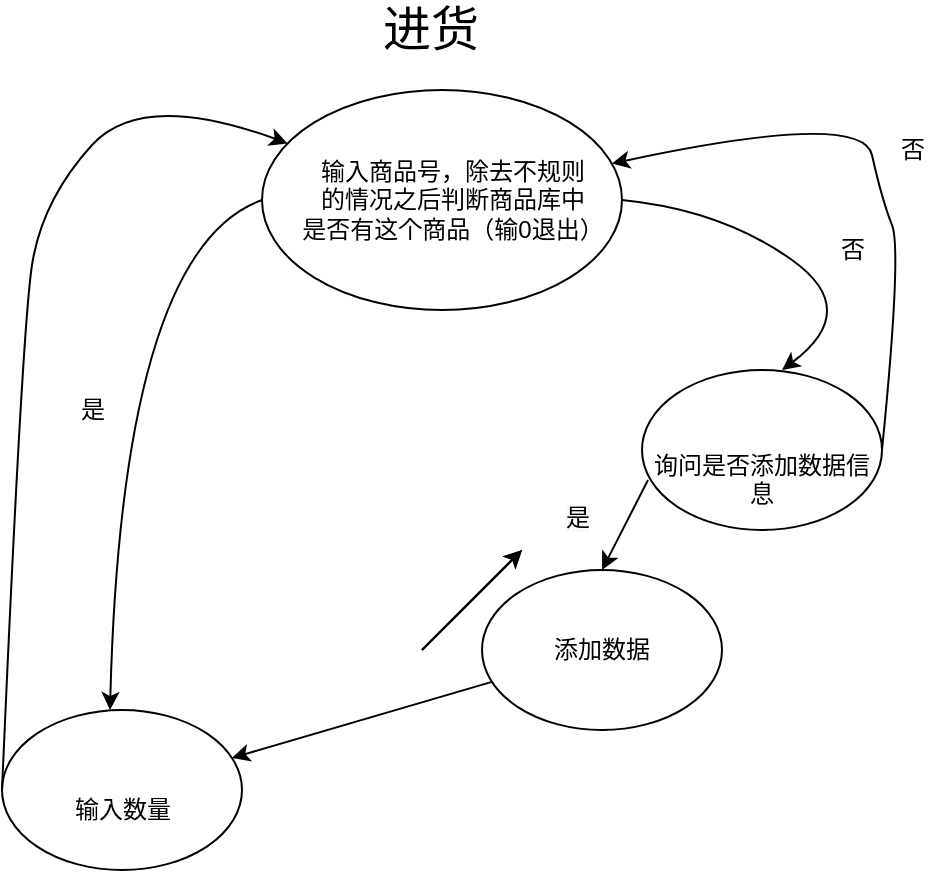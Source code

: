 <mxfile version="16.1.2" type="device"><diagram id="YCIUMDMLvqWrgI3KPsK0" name="第 1 页"><mxGraphModel dx="1102" dy="865" grid="1" gridSize="10" guides="1" tooltips="1" connect="1" arrows="1" fold="1" page="1" pageScale="1" pageWidth="827" pageHeight="1169" math="0" shadow="0"><root><mxCell id="0"/><mxCell id="1" parent="0"/><mxCell id="qQhQYMUFwx9nZsV1uwN9-1" value="" style="ellipse;whiteSpace=wrap;html=1;" vertex="1" parent="1"><mxGeometry x="310" y="160" width="180" height="110" as="geometry"/></mxCell><mxCell id="qQhQYMUFwx9nZsV1uwN9-2" value="" style="curved=1;endArrow=classic;html=1;rounded=0;exitX=0;exitY=0.5;exitDx=0;exitDy=0;entryX=0.45;entryY=0;entryDx=0;entryDy=0;entryPerimeter=0;" edge="1" parent="1" source="qQhQYMUFwx9nZsV1uwN9-1" target="qQhQYMUFwx9nZsV1uwN9-8"><mxGeometry width="50" height="50" relative="1" as="geometry"><mxPoint x="390" y="470" as="sourcePoint"/><mxPoint x="240" y="330" as="targetPoint"/><Array as="points"><mxPoint x="240" y="240"/></Array></mxGeometry></mxCell><mxCell id="qQhQYMUFwx9nZsV1uwN9-3" value="输入商品号，除去不规则&lt;br&gt;的情况之后判断商品库中&lt;br&gt;是否有这个商品（输0退出）" style="text;html=1;resizable=0;autosize=1;align=center;verticalAlign=middle;points=[];fillColor=none;strokeColor=none;rounded=0;" vertex="1" parent="1"><mxGeometry x="320" y="190" width="170" height="50" as="geometry"/></mxCell><mxCell id="qQhQYMUFwx9nZsV1uwN9-4" value="是" style="text;html=1;resizable=0;autosize=1;align=center;verticalAlign=middle;points=[];fillColor=none;strokeColor=none;rounded=0;" vertex="1" parent="1"><mxGeometry x="210" y="310" width="30" height="20" as="geometry"/></mxCell><mxCell id="qQhQYMUFwx9nZsV1uwN9-6" value="" style="curved=1;endArrow=classic;html=1;rounded=0;exitX=1;exitY=0.5;exitDx=0;exitDy=0;" edge="1" parent="1" source="qQhQYMUFwx9nZsV1uwN9-1"><mxGeometry width="50" height="50" relative="1" as="geometry"><mxPoint x="390" y="450" as="sourcePoint"/><mxPoint x="570" y="300" as="targetPoint"/><Array as="points"><mxPoint x="540" y="220"/><mxPoint x="610" y="270"/></Array></mxGeometry></mxCell><mxCell id="qQhQYMUFwx9nZsV1uwN9-7" value="否" style="text;html=1;resizable=0;autosize=1;align=center;verticalAlign=middle;points=[];fillColor=none;strokeColor=none;rounded=0;" vertex="1" parent="1"><mxGeometry x="590" y="230" width="30" height="20" as="geometry"/></mxCell><mxCell id="qQhQYMUFwx9nZsV1uwN9-8" value="" style="ellipse;whiteSpace=wrap;html=1;" vertex="1" parent="1"><mxGeometry x="180" y="470" width="120" height="80" as="geometry"/></mxCell><mxCell id="qQhQYMUFwx9nZsV1uwN9-9" value="&lt;br&gt;&lt;br&gt;&lt;font face=&quot;helvetica&quot;&gt;询问是否添加数据信息&lt;/font&gt;&lt;br&gt;" style="ellipse;whiteSpace=wrap;html=1;" vertex="1" parent="1"><mxGeometry x="500" y="300" width="120" height="80" as="geometry"/></mxCell><mxCell id="qQhQYMUFwx9nZsV1uwN9-10" value="输入数量" style="text;html=1;resizable=0;autosize=1;align=center;verticalAlign=middle;points=[];fillColor=none;strokeColor=none;rounded=0;" vertex="1" parent="1"><mxGeometry x="210" y="510" width="60" height="20" as="geometry"/></mxCell><mxCell id="qQhQYMUFwx9nZsV1uwN9-15" value="" style="endArrow=classic;html=1;rounded=0;exitX=0.025;exitY=0.688;exitDx=0;exitDy=0;exitPerimeter=0;" edge="1" parent="1" source="qQhQYMUFwx9nZsV1uwN9-9"><mxGeometry width="50" height="50" relative="1" as="geometry"><mxPoint x="470" y="420" as="sourcePoint"/><mxPoint x="480" y="400" as="targetPoint"/></mxGeometry></mxCell><mxCell id="qQhQYMUFwx9nZsV1uwN9-16" value="添加数据" style="ellipse;whiteSpace=wrap;html=1;" vertex="1" parent="1"><mxGeometry x="420" y="400" width="120" height="80" as="geometry"/></mxCell><mxCell id="qQhQYMUFwx9nZsV1uwN9-18" value="" style="endArrow=classic;html=1;rounded=0;" edge="1" parent="1" source="qQhQYMUFwx9nZsV1uwN9-16" target="qQhQYMUFwx9nZsV1uwN9-8"><mxGeometry width="50" height="50" relative="1" as="geometry"><mxPoint x="390" y="450" as="sourcePoint"/><mxPoint x="440" y="400" as="targetPoint"/></mxGeometry></mxCell><mxCell id="qQhQYMUFwx9nZsV1uwN9-22" value="&lt;span style=&quot;color: rgb(0 , 0 , 0) ; font-family: &amp;#34;helvetica&amp;#34; ; font-size: 12px ; font-style: normal ; font-weight: 400 ; letter-spacing: normal ; text-align: center ; text-indent: 0px ; text-transform: none ; word-spacing: 0px ; background-color: rgb(248 , 249 , 250) ; display: inline ; float: none&quot;&gt;是&lt;/span&gt;" style="text;whiteSpace=wrap;html=1;" vertex="1" parent="1"><mxGeometry x="460" y="360" width="70" height="30" as="geometry"/></mxCell><mxCell id="qQhQYMUFwx9nZsV1uwN9-29" value="&lt;font style=&quot;font-size: 24px&quot;&gt;进货&lt;/font&gt;" style="text;html=1;align=center;verticalAlign=middle;resizable=0;points=[];autosize=1;strokeColor=none;fillColor=none;" vertex="1" parent="1"><mxGeometry x="364" y="120" width="60" height="20" as="geometry"/></mxCell><mxCell id="qQhQYMUFwx9nZsV1uwN9-34" value="" style="curved=1;endArrow=classic;html=1;rounded=0;fontSize=12;exitX=1;exitY=0.5;exitDx=0;exitDy=0;" edge="1" parent="1" source="qQhQYMUFwx9nZsV1uwN9-9" target="qQhQYMUFwx9nZsV1uwN9-1"><mxGeometry width="50" height="50" relative="1" as="geometry"><mxPoint x="390" y="440" as="sourcePoint"/><mxPoint x="720" y="230" as="targetPoint"/><Array as="points"><mxPoint x="630" y="240"/><mxPoint x="620" y="215"/><mxPoint x="610" y="170"/></Array></mxGeometry></mxCell><mxCell id="qQhQYMUFwx9nZsV1uwN9-36" value="否" style="text;html=1;align=center;verticalAlign=middle;resizable=0;points=[];autosize=1;strokeColor=none;fillColor=none;fontSize=12;" vertex="1" parent="1"><mxGeometry x="620" y="180" width="30" height="20" as="geometry"/></mxCell><mxCell id="qQhQYMUFwx9nZsV1uwN9-37" value="" style="curved=1;endArrow=classic;html=1;rounded=0;fontSize=12;exitX=0;exitY=0.5;exitDx=0;exitDy=0;" edge="1" parent="1" source="qQhQYMUFwx9nZsV1uwN9-8" target="qQhQYMUFwx9nZsV1uwN9-1"><mxGeometry width="50" height="50" relative="1" as="geometry"><mxPoint x="630" y="350" as="sourcePoint"/><mxPoint x="487.246" y="196.776" as="targetPoint"/><Array as="points"><mxPoint x="190" y="280"/><mxPoint x="200" y="215"/><mxPoint x="250" y="160"/></Array></mxGeometry></mxCell><mxCell id="qQhQYMUFwx9nZsV1uwN9-38" value="" style="endArrow=classic;html=1;rounded=0;fontSize=12;" edge="1" parent="1"><mxGeometry width="50" height="50" relative="1" as="geometry"><mxPoint x="390" y="440" as="sourcePoint"/><mxPoint x="440" y="390" as="targetPoint"/></mxGeometry></mxCell><mxCell id="qQhQYMUFwx9nZsV1uwN9-39" value="" style="endArrow=classic;html=1;rounded=0;fontSize=12;" edge="1" parent="1"><mxGeometry width="50" height="50" relative="1" as="geometry"><mxPoint x="390" y="440" as="sourcePoint"/><mxPoint x="440" y="390" as="targetPoint"/></mxGeometry></mxCell></root></mxGraphModel></diagram></mxfile>